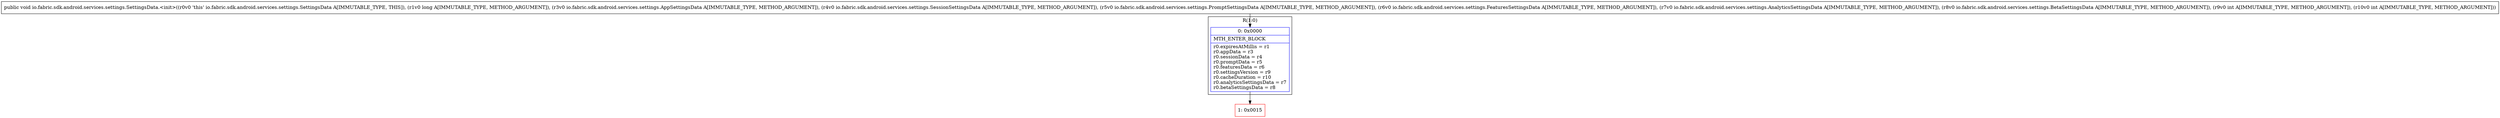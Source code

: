 digraph "CFG forio.fabric.sdk.android.services.settings.SettingsData.\<init\>(JLio\/fabric\/sdk\/android\/services\/settings\/AppSettingsData;Lio\/fabric\/sdk\/android\/services\/settings\/SessionSettingsData;Lio\/fabric\/sdk\/android\/services\/settings\/PromptSettingsData;Lio\/fabric\/sdk\/android\/services\/settings\/FeaturesSettingsData;Lio\/fabric\/sdk\/android\/services\/settings\/AnalyticsSettingsData;Lio\/fabric\/sdk\/android\/services\/settings\/BetaSettingsData;II)V" {
subgraph cluster_Region_286740971 {
label = "R(1:0)";
node [shape=record,color=blue];
Node_0 [shape=record,label="{0\:\ 0x0000|MTH_ENTER_BLOCK\l|r0.expiresAtMillis = r1\lr0.appData = r3\lr0.sessionData = r4\lr0.promptData = r5\lr0.featuresData = r6\lr0.settingsVersion = r9\lr0.cacheDuration = r10\lr0.analyticsSettingsData = r7\lr0.betaSettingsData = r8\l}"];
}
Node_1 [shape=record,color=red,label="{1\:\ 0x0015}"];
MethodNode[shape=record,label="{public void io.fabric.sdk.android.services.settings.SettingsData.\<init\>((r0v0 'this' io.fabric.sdk.android.services.settings.SettingsData A[IMMUTABLE_TYPE, THIS]), (r1v0 long A[IMMUTABLE_TYPE, METHOD_ARGUMENT]), (r3v0 io.fabric.sdk.android.services.settings.AppSettingsData A[IMMUTABLE_TYPE, METHOD_ARGUMENT]), (r4v0 io.fabric.sdk.android.services.settings.SessionSettingsData A[IMMUTABLE_TYPE, METHOD_ARGUMENT]), (r5v0 io.fabric.sdk.android.services.settings.PromptSettingsData A[IMMUTABLE_TYPE, METHOD_ARGUMENT]), (r6v0 io.fabric.sdk.android.services.settings.FeaturesSettingsData A[IMMUTABLE_TYPE, METHOD_ARGUMENT]), (r7v0 io.fabric.sdk.android.services.settings.AnalyticsSettingsData A[IMMUTABLE_TYPE, METHOD_ARGUMENT]), (r8v0 io.fabric.sdk.android.services.settings.BetaSettingsData A[IMMUTABLE_TYPE, METHOD_ARGUMENT]), (r9v0 int A[IMMUTABLE_TYPE, METHOD_ARGUMENT]), (r10v0 int A[IMMUTABLE_TYPE, METHOD_ARGUMENT])) }"];
MethodNode -> Node_0;
Node_0 -> Node_1;
}

